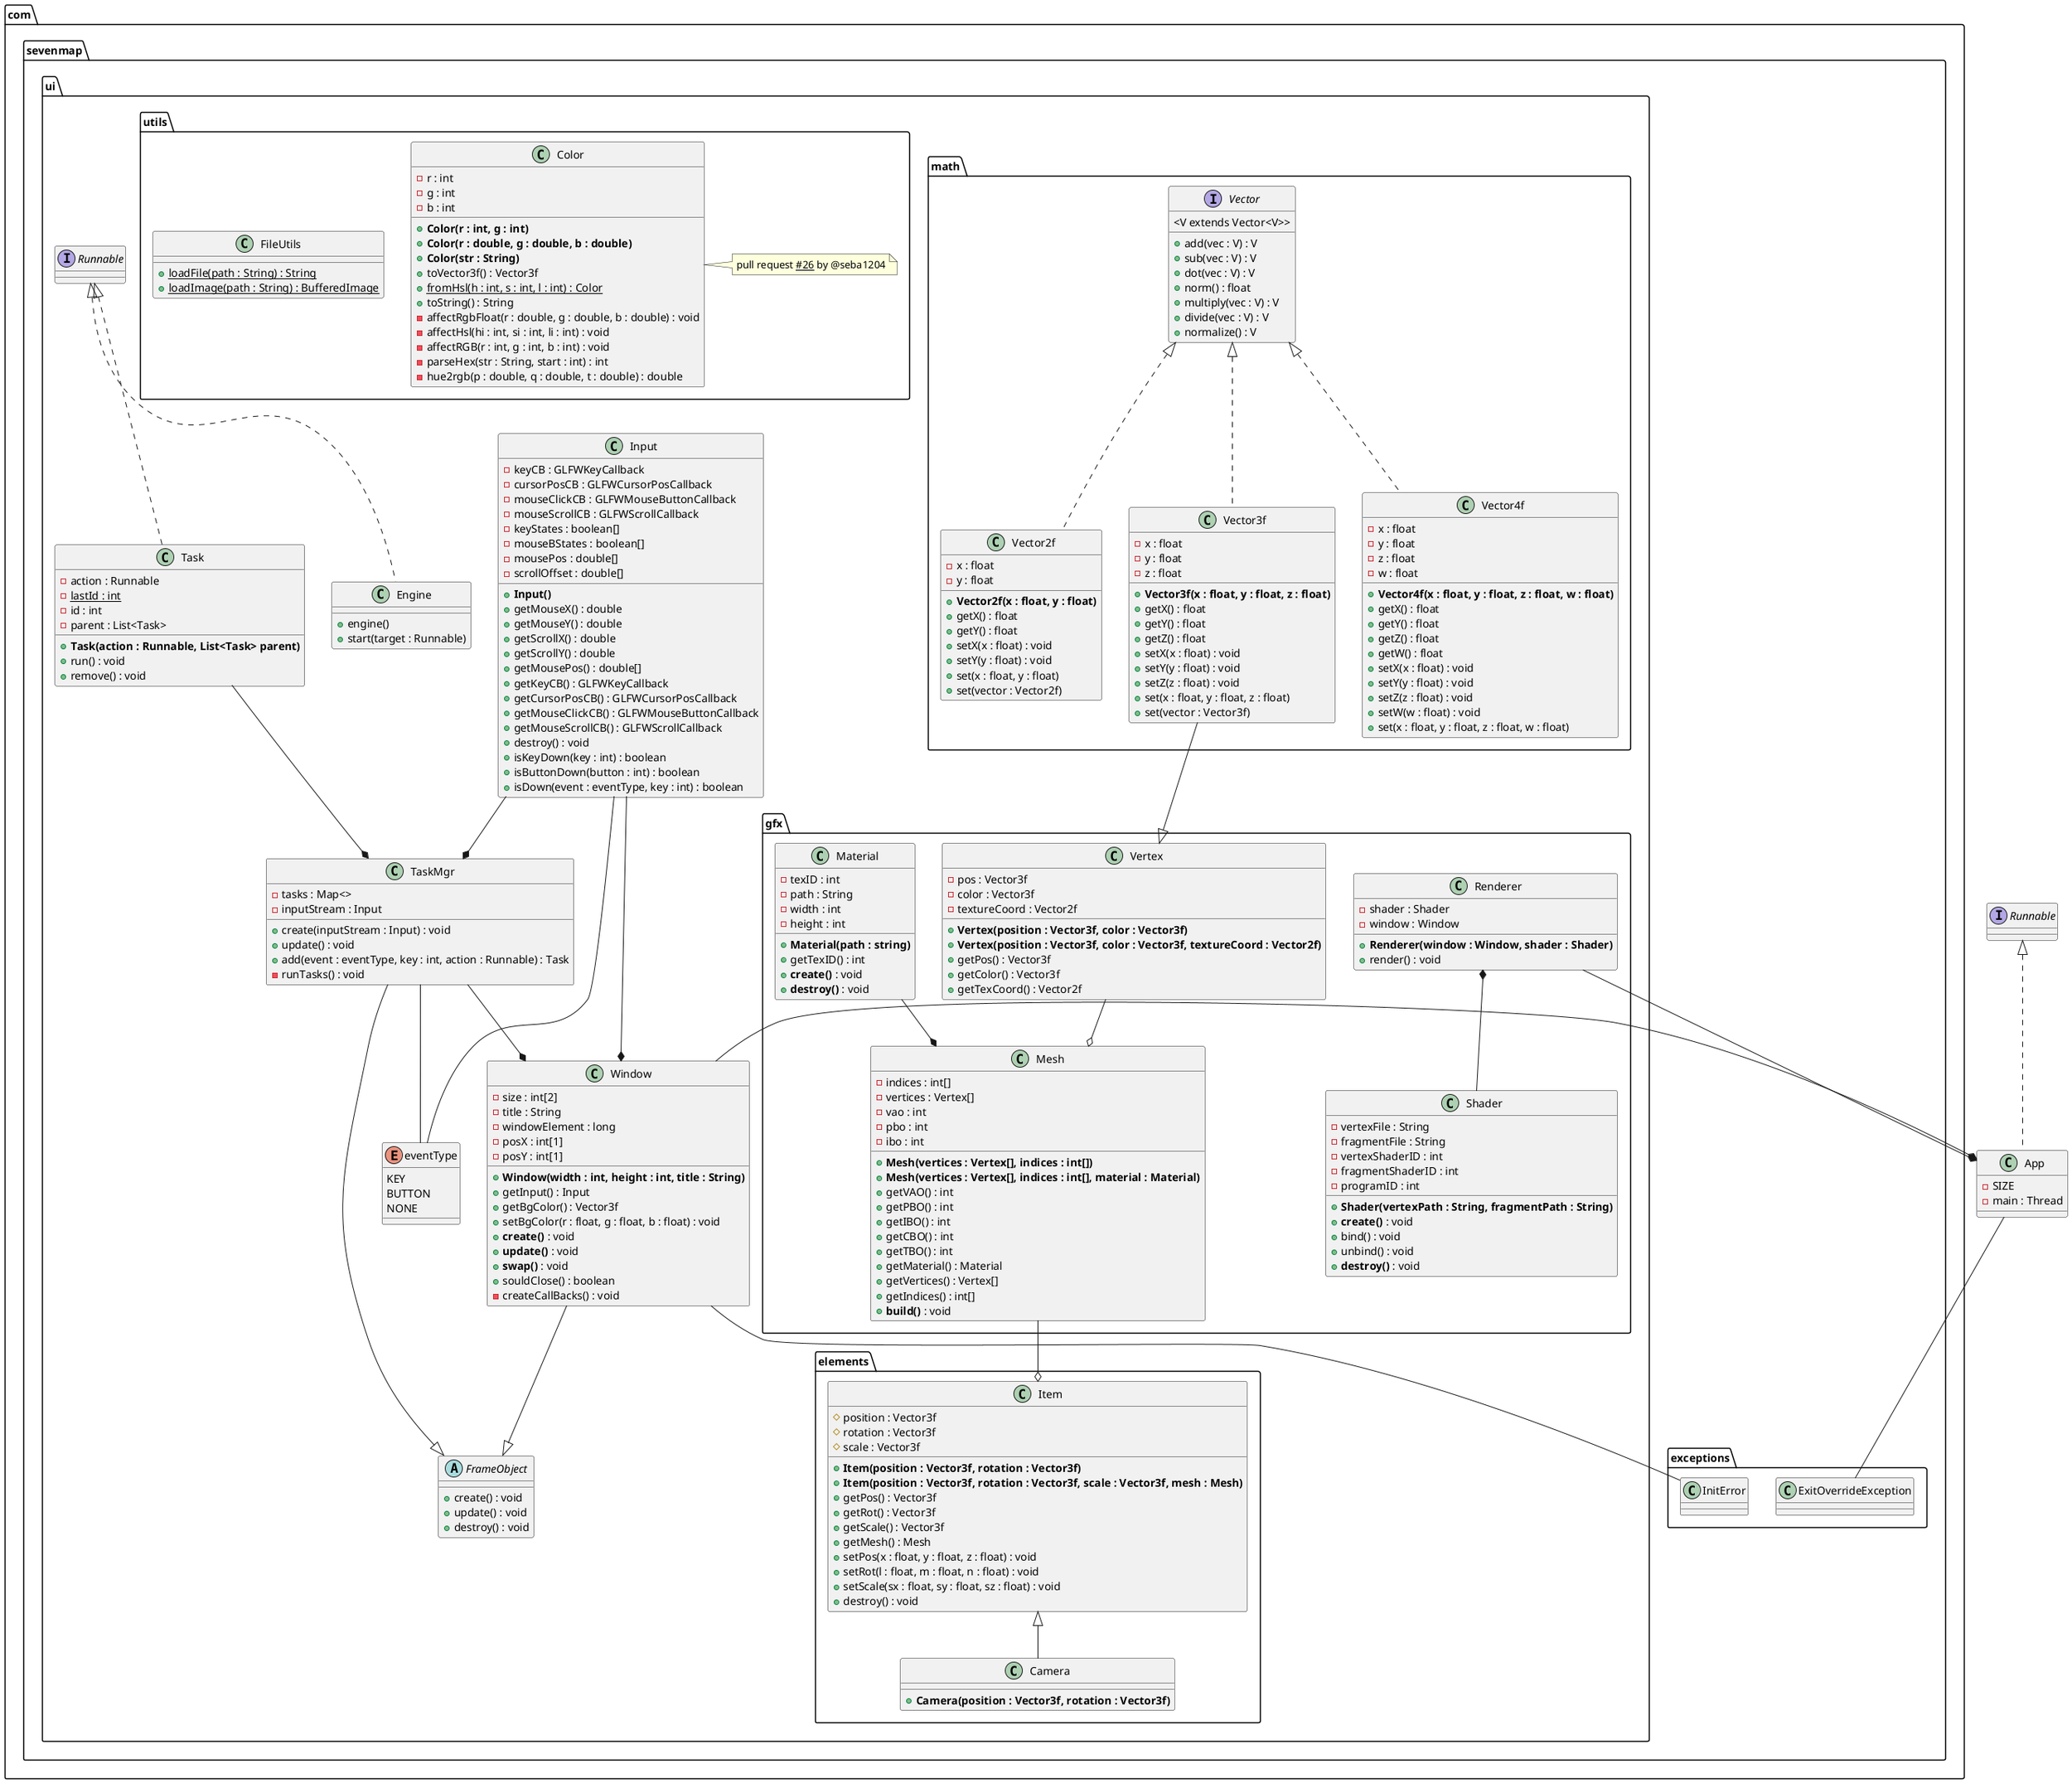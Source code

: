 @startuml diagram

class App implements Runnable {
    - SIZE
    - main : Thread
}

interface Runnable {

}

package com.sevenmap.exceptions {
    class ExitOverrideException {

    }
    class InitError {

    }
}
package com.sevenmap.ui {
    
    class Engine implements Runnable {
        + engine()
        + start(target : Runnable)
    }
    
    class Window {
        - size : int[2]
        - title : String
        - windowElement : long
        - posX : int[1]
        - posY : int[1]
        + **Window(width : int, height : int, title : String)**
        + getInput() : Input
        + getBgColor() : Vector3f
        + setBgColor(r : float, g : float, b : float) : void
        + **create()** : void
        + **update()** : void
        + **swap()** : void
        + souldClose() : boolean
        - createCallBacks() : void




    }

    enum eventType {
        KEY
        BUTTON
        NONE
    }

    class Input {
        - keyCB : GLFWKeyCallback
        - cursorPosCB : GLFWCursorPosCallback
        - mouseClickCB : GLFWMouseButtonCallback
        - mouseScrollCB : GLFWScrollCallback
        - keyStates : boolean[]
        - mouseBStates : boolean[]
        - mousePos : double[]
        - scrollOffset : double[]
        + **Input()**
        + getMouseX() : double
        + getMouseY() : double
        + getScrollX() : double
        + getScrollY() : double
        + getMousePos() : double[]
        + getKeyCB() : GLFWKeyCallback
        + getCursorPosCB() : GLFWCursorPosCallback
        + getMouseClickCB() : GLFWMouseButtonCallback
        + getMouseScrollCB() : GLFWScrollCallback
        + destroy() : void
        + isKeyDown(key : int) : boolean
        + isButtonDown(button : int) : boolean
        + isDown(event : eventType, key : int) : boolean

        
    }

    class TaskMgr {
        - tasks : Map<>
        - inputStream : Input
        + create(inputStream : Input) : void
        + update() : void
        + add(event : eventType, key : int, action : Runnable) : Task
        - runTasks() : void
    }

    class Task implements Runnable {
        - action : Runnable
        - {static} lastId : int
        - id : int
        - parent : List<Task>
        + **Task(action : Runnable, List<Task> parent)**
        + run() : void
        + remove() : void
    }

    abstract class FrameObject {
        + create() : void
        + update() : void
        + destroy() : void

    }

    package com.sevenmap.ui.gfx {

        class Renderer {
            - shader : Shader
            - window : Window
            + **Renderer(window : Window, shader : Shader)**
            + render() : void
        }

        class Mesh {
            - indices : int[]
            - vertices : Vertex[]
            - vao : int
            - pbo : int
            - ibo : int
            + **Mesh(vertices : Vertex[], indices : int[])**
            + **Mesh(vertices : Vertex[], indices : int[], material : Material)**
            + getVAO() : int
            + getPBO() : int
            + getIBO() : int
            + getCBO() : int
            + getTBO() : int
            + getMaterial() : Material
            + getVertices() : Vertex[]
            + getIndices() : int[]
            + **build()** : void
        }

        class Vertex {
            - pos : Vector3f
            - color : Vector3f
            - textureCoord : Vector2f
            + **Vertex(position : Vector3f, color : Vector3f)**
            + **Vertex(position : Vector3f, color : Vector3f, textureCoord : Vector2f)**
            + getPos() : Vector3f
            + getColor() : Vector3f
            + getTexCoord() : Vector2f
        }

        class Material {
            - texID : int
            - path : String
            - width : int
            - height : int
            + **Material(path : string)**
            + getTexID() : int
            + **create()** : void
            + **destroy()** : void
        }

        class Shader {
            - vertexFile : String
            - fragmentFile : String
            - vertexShaderID : int
            - fragmentShaderID : int
            - programID : int
            + **Shader(vertexPath : String, fragmentPath : String)**
            + **create()** : void
            + bind() : void
            + unbind() : void
            + **destroy()** : void
        }
    }
    
    package com.sevenmap.ui.math {
        interface Vector {
            <V extends Vector<V>>
            + add(vec : V) : V
            + sub(vec : V) : V
            + dot(vec : V) : V
            + norm() : float
            + multiply(vec : V) : V
            + divide(vec : V) : V
            + normalize() : V
        }

        class Vector2f implements Vector {
            - x : float
            - y : float
            + **Vector2f(x : float, y : float)**
            + getX() : float
            + getY() : float
            + setX(x : float) : void
            + setY(y : float) : void
            + set(x : float, y : float)
            + set(vector : Vector2f)
        }
        class Vector3f implements Vector {
            - x : float
            - y : float
            - z : float
            + **Vector3f(x : float, y : float, z : float)**
            + getX() : float
            + getY() : float
            + getZ() : float
            + setX(x : float) : void
            + setY(y : float) : void
            + setZ(z : float) : void
            + set(x : float, y : float, z : float)
            + set(vector : Vector3f)
        }

        class Vector4f implements Vector {
            - x : float
            - y : float
            - z : float
            - w : float
            + **Vector4f(x : float, y : float, z : float, w : float)**
            + getX() : float
            + getY() : float
            + getZ() : float
            + getW() : float
            + setX(x : float) : void
            + setY(y : float) : void
            + setZ(z : float) : void
            + setW(w : float) : void
            + set(x : float, y : float, z : float, w : float)
        }

        
    }

    package com.sevenmap.ui.elements {
        
        class Item {
            # position : Vector3f
            # rotation : Vector3f
            # scale : Vector3f
            + **Item(position : Vector3f, rotation : Vector3f)**
            + **Item(position : Vector3f, rotation : Vector3f, scale : Vector3f, mesh : Mesh)**
            + getPos() : Vector3f
            + getRot() : Vector3f
            + getScale() : Vector3f
            + getMesh() : Mesh
            + setPos(x : float, y : float, z : float) : void
            + setRot(l : float, m : float, n : float) : void
            + setScale(sx : float, sy : float, sz : float) : void
            + destroy() : void


        }

        class Camera extends Item{
            + **Camera(position : Vector3f, rotation : Vector3f)**
        }

        
    }

    package com.sevenmap.ui.utils {
        class Color {
            - r : int
            - g : int
            - b : int
            + **Color(r : int, g : int)**
            + **Color(r : double, g : double, b : double)**
            + **Color(str : String)**
            + toVector3f() : Vector3f
            + {static} fromHsl(h : int, s : int, l : int) : Color
            + toString() : String
            - affectRgbFloat(r : double, g : double, b : double) : void
            - affectHsl(hi : int, si : int, li : int) : void
            - affectRGB(r : int, g : int, b : int) : void
            - parseHex(str : String, start : int) : int
            - hue2rgb(p : double, q : double, t : double) : double
        }
        note right: pull request <u>#26</u> by @seba1204

        class FileUtils {
            + {static} loadFile(path : String) : String
            + {static} loadImage(path : String) : BufferedImage
        }
    }


}

Window --* App
Renderer --* App
TaskMgr --* Window
Input --* Window
Vertex --o Mesh
Task --* TaskMgr
TaskMgr --|> FrameObject
Window --|> FrameObject
Window -- InitError
Input -- eventType
TaskMgr -- eventType
Input --* TaskMgr
App -- ExitOverrideException
Vector3f --|> Vertex
Renderer *-- Shader
Material --* Mesh
Mesh --o Item

@enduml